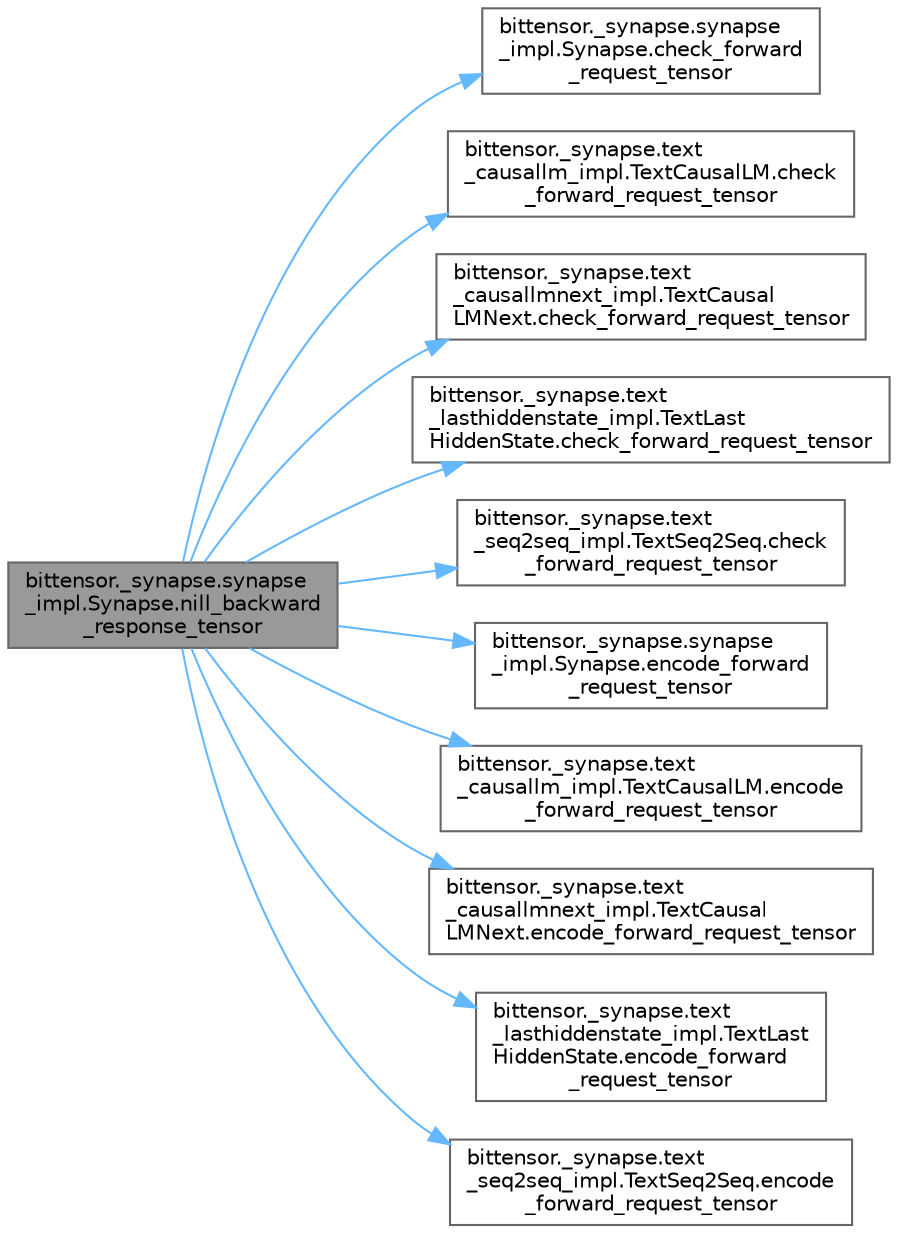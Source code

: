 digraph "bittensor._synapse.synapse_impl.Synapse.nill_backward_response_tensor"
{
 // LATEX_PDF_SIZE
  bgcolor="transparent";
  edge [fontname=Helvetica,fontsize=10,labelfontname=Helvetica,labelfontsize=10];
  node [fontname=Helvetica,fontsize=10,shape=box,height=0.2,width=0.4];
  rankdir="LR";
  Node1 [label="bittensor._synapse.synapse\l_impl.Synapse.nill_backward\l_response_tensor",height=0.2,width=0.4,color="gray40", fillcolor="grey60", style="filled", fontcolor="black",tooltip=" "];
  Node1 -> Node2 [color="steelblue1",style="solid"];
  Node2 [label="bittensor._synapse.synapse\l_impl.Synapse.check_forward\l_request_tensor",height=0.2,width=0.4,color="grey40", fillcolor="white", style="filled",URL="$classbittensor_1_1__synapse_1_1synapse__impl_1_1_synapse.html#acc3a89c693c501b031ec130b399a0931",tooltip=" "];
  Node1 -> Node3 [color="steelblue1",style="solid"];
  Node3 [label="bittensor._synapse.text\l_causallm_impl.TextCausalLM.check\l_forward_request_tensor",height=0.2,width=0.4,color="grey40", fillcolor="white", style="filled",URL="$classbittensor_1_1__synapse_1_1text__causallm__impl_1_1_text_causal_l_m.html#a5dc432638585ce3335a2d77d5f9815f2",tooltip=" "];
  Node1 -> Node4 [color="steelblue1",style="solid"];
  Node4 [label="bittensor._synapse.text\l_causallmnext_impl.TextCausal\lLMNext.check_forward_request_tensor",height=0.2,width=0.4,color="grey40", fillcolor="white", style="filled",URL="$classbittensor_1_1__synapse_1_1text__causallmnext__impl_1_1_text_causal_l_m_next.html#a2b10c975e4d1cafe30746cdaf8ecc9b3",tooltip=" "];
  Node1 -> Node5 [color="steelblue1",style="solid"];
  Node5 [label="bittensor._synapse.text\l_lasthiddenstate_impl.TextLast\lHiddenState.check_forward_request_tensor",height=0.2,width=0.4,color="grey40", fillcolor="white", style="filled",URL="$classbittensor_1_1__synapse_1_1text__lasthiddenstate__impl_1_1_text_last_hidden_state.html#a41bf482ef43d5656082153d8bcd97389",tooltip=" "];
  Node1 -> Node6 [color="steelblue1",style="solid"];
  Node6 [label="bittensor._synapse.text\l_seq2seq_impl.TextSeq2Seq.check\l_forward_request_tensor",height=0.2,width=0.4,color="grey40", fillcolor="white", style="filled",URL="$classbittensor_1_1__synapse_1_1text__seq2seq__impl_1_1_text_seq2_seq.html#a5a63364c2887517c57eb7df0498dea54",tooltip=" "];
  Node1 -> Node7 [color="steelblue1",style="solid"];
  Node7 [label="bittensor._synapse.synapse\l_impl.Synapse.encode_forward\l_request_tensor",height=0.2,width=0.4,color="grey40", fillcolor="white", style="filled",URL="$classbittensor_1_1__synapse_1_1synapse__impl_1_1_synapse.html#ab0f074f5045e9ca075605c1f9e1664d2",tooltip=" "];
  Node1 -> Node8 [color="steelblue1",style="solid"];
  Node8 [label="bittensor._synapse.text\l_causallm_impl.TextCausalLM.encode\l_forward_request_tensor",height=0.2,width=0.4,color="grey40", fillcolor="white", style="filled",URL="$classbittensor_1_1__synapse_1_1text__causallm__impl_1_1_text_causal_l_m.html#a59f0ee75b8e34af8db3c56e9dbd51239",tooltip=" "];
  Node1 -> Node9 [color="steelblue1",style="solid"];
  Node9 [label="bittensor._synapse.text\l_causallmnext_impl.TextCausal\lLMNext.encode_forward_request_tensor",height=0.2,width=0.4,color="grey40", fillcolor="white", style="filled",URL="$classbittensor_1_1__synapse_1_1text__causallmnext__impl_1_1_text_causal_l_m_next.html#a497dd10bfcd04179405b386e9568de58",tooltip=" "];
  Node1 -> Node10 [color="steelblue1",style="solid"];
  Node10 [label="bittensor._synapse.text\l_lasthiddenstate_impl.TextLast\lHiddenState.encode_forward\l_request_tensor",height=0.2,width=0.4,color="grey40", fillcolor="white", style="filled",URL="$classbittensor_1_1__synapse_1_1text__lasthiddenstate__impl_1_1_text_last_hidden_state.html#a6e6217e48a3a4d535fe94d2944b23a08",tooltip=" "];
  Node1 -> Node11 [color="steelblue1",style="solid"];
  Node11 [label="bittensor._synapse.text\l_seq2seq_impl.TextSeq2Seq.encode\l_forward_request_tensor",height=0.2,width=0.4,color="grey40", fillcolor="white", style="filled",URL="$classbittensor_1_1__synapse_1_1text__seq2seq__impl_1_1_text_seq2_seq.html#a4493401dea0a50e6d8c0811a1d8cde1f",tooltip=" "];
}
